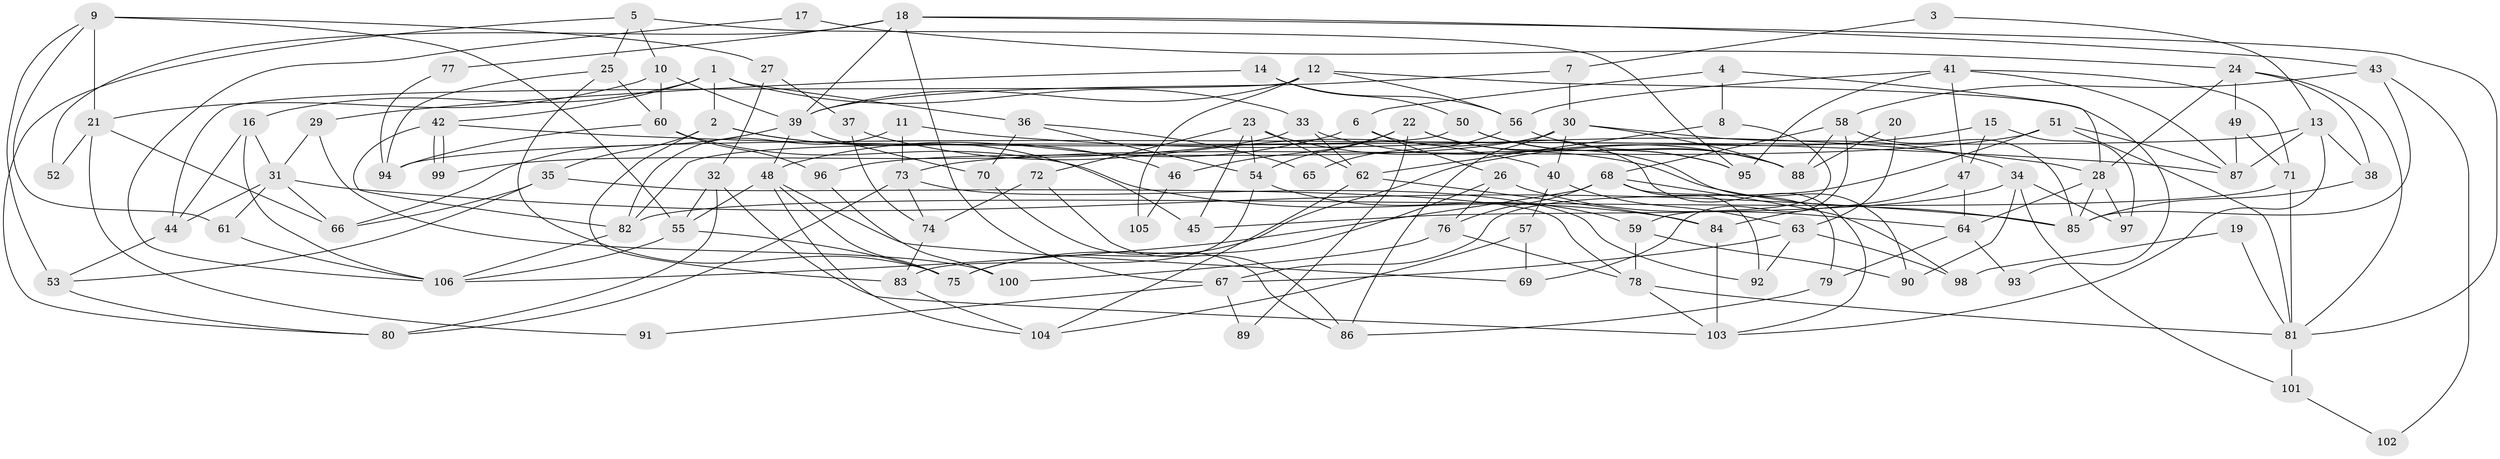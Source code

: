 // coarse degree distribution, {18: 0.03125, 10: 0.0625, 9: 0.15625, 3: 0.0625, 6: 0.1875, 7: 0.09375, 2: 0.15625, 5: 0.0625, 11: 0.0625, 8: 0.0625, 4: 0.0625}
// Generated by graph-tools (version 1.1) at 2025/51/03/04/25 22:51:00]
// undirected, 106 vertices, 212 edges
graph export_dot {
  node [color=gray90,style=filled];
  1;
  2;
  3;
  4;
  5;
  6;
  7;
  8;
  9;
  10;
  11;
  12;
  13;
  14;
  15;
  16;
  17;
  18;
  19;
  20;
  21;
  22;
  23;
  24;
  25;
  26;
  27;
  28;
  29;
  30;
  31;
  32;
  33;
  34;
  35;
  36;
  37;
  38;
  39;
  40;
  41;
  42;
  43;
  44;
  45;
  46;
  47;
  48;
  49;
  50;
  51;
  52;
  53;
  54;
  55;
  56;
  57;
  58;
  59;
  60;
  61;
  62;
  63;
  64;
  65;
  66;
  67;
  68;
  69;
  70;
  71;
  72;
  73;
  74;
  75;
  76;
  77;
  78;
  79;
  80;
  81;
  82;
  83;
  84;
  85;
  86;
  87;
  88;
  89;
  90;
  91;
  92;
  93;
  94;
  95;
  96;
  97;
  98;
  99;
  100;
  101;
  102;
  103;
  104;
  105;
  106;
  1 -- 2;
  1 -- 42;
  1 -- 16;
  1 -- 33;
  1 -- 36;
  2 -- 35;
  2 -- 83;
  2 -- 45;
  2 -- 46;
  3 -- 7;
  3 -- 13;
  4 -- 28;
  4 -- 8;
  4 -- 6;
  5 -- 10;
  5 -- 80;
  5 -- 25;
  5 -- 95;
  6 -- 103;
  6 -- 26;
  6 -- 48;
  7 -- 39;
  7 -- 30;
  8 -- 62;
  8 -- 59;
  9 -- 61;
  9 -- 55;
  9 -- 21;
  9 -- 27;
  9 -- 53;
  10 -- 39;
  10 -- 21;
  10 -- 60;
  11 -- 28;
  11 -- 73;
  11 -- 82;
  12 -- 44;
  12 -- 56;
  12 -- 39;
  12 -- 93;
  12 -- 105;
  13 -- 103;
  13 -- 87;
  13 -- 38;
  13 -- 94;
  14 -- 56;
  14 -- 50;
  14 -- 29;
  15 -- 47;
  15 -- 75;
  15 -- 97;
  16 -- 44;
  16 -- 31;
  16 -- 106;
  17 -- 24;
  17 -- 106;
  18 -- 81;
  18 -- 39;
  18 -- 43;
  18 -- 52;
  18 -- 67;
  18 -- 77;
  19 -- 98;
  19 -- 81;
  20 -- 63;
  20 -- 88;
  21 -- 66;
  21 -- 52;
  21 -- 91;
  22 -- 54;
  22 -- 95;
  22 -- 46;
  22 -- 89;
  22 -- 90;
  23 -- 85;
  23 -- 45;
  23 -- 54;
  23 -- 62;
  23 -- 72;
  24 -- 49;
  24 -- 28;
  24 -- 38;
  24 -- 81;
  25 -- 60;
  25 -- 75;
  25 -- 94;
  26 -- 75;
  26 -- 64;
  26 -- 76;
  27 -- 32;
  27 -- 37;
  28 -- 64;
  28 -- 97;
  28 -- 85;
  29 -- 31;
  29 -- 100;
  30 -- 88;
  30 -- 40;
  30 -- 34;
  30 -- 86;
  30 -- 96;
  31 -- 85;
  31 -- 44;
  31 -- 61;
  31 -- 66;
  32 -- 55;
  32 -- 103;
  32 -- 80;
  33 -- 62;
  33 -- 88;
  33 -- 99;
  34 -- 90;
  34 -- 45;
  34 -- 97;
  34 -- 101;
  35 -- 78;
  35 -- 66;
  35 -- 53;
  36 -- 54;
  36 -- 65;
  36 -- 70;
  37 -- 74;
  37 -- 40;
  38 -- 85;
  39 -- 48;
  39 -- 66;
  39 -- 70;
  40 -- 63;
  40 -- 57;
  41 -- 95;
  41 -- 47;
  41 -- 56;
  41 -- 71;
  41 -- 87;
  42 -- 82;
  42 -- 99;
  42 -- 99;
  42 -- 87;
  43 -- 85;
  43 -- 58;
  43 -- 102;
  44 -- 53;
  46 -- 105;
  47 -- 64;
  47 -- 84;
  48 -- 75;
  48 -- 55;
  48 -- 69;
  48 -- 104;
  49 -- 87;
  49 -- 71;
  50 -- 88;
  50 -- 82;
  50 -- 95;
  51 -- 87;
  51 -- 81;
  51 -- 67;
  51 -- 73;
  53 -- 80;
  54 -- 83;
  54 -- 59;
  55 -- 106;
  55 -- 75;
  56 -- 88;
  56 -- 65;
  57 -- 69;
  57 -- 104;
  58 -- 85;
  58 -- 68;
  58 -- 69;
  58 -- 88;
  59 -- 78;
  59 -- 90;
  60 -- 94;
  60 -- 84;
  60 -- 96;
  61 -- 106;
  62 -- 104;
  62 -- 84;
  63 -- 92;
  63 -- 67;
  63 -- 98;
  64 -- 79;
  64 -- 93;
  67 -- 89;
  67 -- 91;
  68 -- 76;
  68 -- 79;
  68 -- 92;
  68 -- 98;
  68 -- 106;
  70 -- 86;
  71 -- 82;
  71 -- 81;
  72 -- 86;
  72 -- 74;
  73 -- 80;
  73 -- 74;
  73 -- 92;
  74 -- 83;
  76 -- 100;
  76 -- 78;
  77 -- 94;
  78 -- 81;
  78 -- 103;
  79 -- 86;
  81 -- 101;
  82 -- 106;
  83 -- 104;
  84 -- 103;
  96 -- 100;
  101 -- 102;
}
